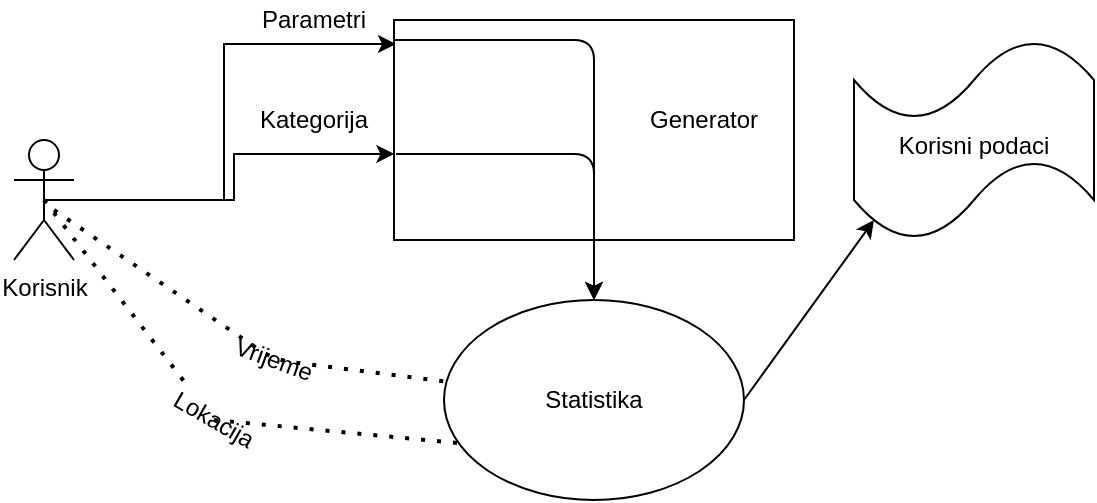 <mxfile version="13.8.0" type="github"><diagram id="ToUztH6XSOyDGHhyBnqC" name="Page-1"><mxGraphModel dx="635" dy="513" grid="1" gridSize="10" guides="1" tooltips="1" connect="1" arrows="1" fold="1" page="1" pageScale="1" pageWidth="827" pageHeight="1169" math="0" shadow="0"><root><mxCell id="0"/><mxCell id="1" parent="0"/><mxCell id="7ekXm9SVNKBY5aJXxnIi-1" value="" style="shape=tape;whiteSpace=wrap;html=1;" vertex="1" parent="1"><mxGeometry x="440" y="170" width="120" height="100" as="geometry"/></mxCell><mxCell id="dpbHBAt028OlGEjUZPMY-7" style="edgeStyle=orthogonalEdgeStyle;rounded=0;orthogonalLoop=1;jettySize=auto;html=1;exitX=0.5;exitY=0.5;exitDx=0;exitDy=0;exitPerimeter=0;" parent="1" source="dpbHBAt028OlGEjUZPMY-1" edge="1"><mxGeometry relative="1" as="geometry"><Array as="points"><mxPoint x="125" y="250"/><mxPoint x="125" y="172"/></Array><mxPoint x="211" y="172" as="targetPoint"/></mxGeometry></mxCell><mxCell id="dpbHBAt028OlGEjUZPMY-13" style="edgeStyle=orthogonalEdgeStyle;rounded=0;orthogonalLoop=1;jettySize=auto;html=1;exitX=0.5;exitY=0.5;exitDx=0;exitDy=0;exitPerimeter=0;entryX=0.001;entryY=0.609;entryDx=0;entryDy=0;entryPerimeter=0;" parent="1" source="dpbHBAt028OlGEjUZPMY-1" edge="1" target="dpbHBAt028OlGEjUZPMY-2"><mxGeometry relative="1" as="geometry"><mxPoint x="211" y="230" as="targetPoint"/></mxGeometry></mxCell><mxCell id="dpbHBAt028OlGEjUZPMY-1" value="Korisnik&lt;br&gt;" style="shape=umlActor;verticalLabelPosition=bottom;verticalAlign=top;html=1;outlineConnect=0;" parent="1" vertex="1"><mxGeometry x="20" y="220" width="30" height="60" as="geometry"/></mxCell><mxCell id="dpbHBAt028OlGEjUZPMY-2" value="" style="rounded=0;whiteSpace=wrap;html=1;" parent="1" vertex="1"><mxGeometry x="210" y="160" width="200" height="110" as="geometry"/></mxCell><mxCell id="dpbHBAt028OlGEjUZPMY-3" value="Generator" style="text;html=1;strokeColor=none;fillColor=none;align=center;verticalAlign=middle;whiteSpace=wrap;rounded=0;" parent="1" vertex="1"><mxGeometry x="345" y="200" width="40" height="20" as="geometry"/></mxCell><mxCell id="dpbHBAt028OlGEjUZPMY-8" value="Parametri" style="text;html=1;strokeColor=none;fillColor=none;align=center;verticalAlign=middle;whiteSpace=wrap;rounded=0;" parent="1" vertex="1"><mxGeometry x="150" y="150" width="40" height="20" as="geometry"/></mxCell><mxCell id="dpbHBAt028OlGEjUZPMY-10" value="Kategorija" style="text;html=1;strokeColor=none;fillColor=none;align=center;verticalAlign=middle;whiteSpace=wrap;rounded=0;" parent="1" vertex="1"><mxGeometry x="150" y="200" width="40" height="20" as="geometry"/></mxCell><mxCell id="dpbHBAt028OlGEjUZPMY-11" value="" style="endArrow=none;dashed=1;html=1;dashPattern=1 3;strokeWidth=2;" parent="1" target="dpbHBAt028OlGEjUZPMY-14" edge="1"><mxGeometry width="50" height="50" relative="1" as="geometry"><mxPoint x="40" y="255" as="sourcePoint"/><mxPoint x="200" y="300" as="targetPoint"/><Array as="points"><mxPoint x="150" y="330"/></Array></mxGeometry></mxCell><mxCell id="dpbHBAt028OlGEjUZPMY-14" value="" style="ellipse;whiteSpace=wrap;html=1;" parent="1" vertex="1"><mxGeometry x="235" y="300" width="150" height="100" as="geometry"/></mxCell><mxCell id="dpbHBAt028OlGEjUZPMY-16" value="" style="endArrow=none;dashed=1;html=1;dashPattern=1 3;strokeWidth=2;exitX=0.5;exitY=0.5;exitDx=0;exitDy=0;exitPerimeter=0;" parent="1" source="dpbHBAt028OlGEjUZPMY-24" edge="1"><mxGeometry width="50" height="50" relative="1" as="geometry"><mxPoint x="40" y="300" as="sourcePoint"/><mxPoint x="243.671" y="371.662" as="targetPoint"/></mxGeometry></mxCell><mxCell id="dpbHBAt028OlGEjUZPMY-18" value="" style="endArrow=classic;html=1;entryX=0.5;entryY=1;entryDx=0;entryDy=0;" parent="1" edge="1"><mxGeometry width="50" height="50" relative="1" as="geometry"><mxPoint x="211" y="227" as="sourcePoint"/><mxPoint x="310" y="300" as="targetPoint"/><Array as="points"><mxPoint x="310" y="227"/></Array></mxGeometry></mxCell><mxCell id="dpbHBAt028OlGEjUZPMY-23" value="" style="endArrow=classic;html=1;entryX=0.5;entryY=0;entryDx=0;entryDy=0;" parent="1" target="dpbHBAt028OlGEjUZPMY-14" edge="1"><mxGeometry width="50" height="50" relative="1" as="geometry"><mxPoint x="210" y="170" as="sourcePoint"/><mxPoint x="440" y="220" as="targetPoint"/><Array as="points"><mxPoint x="270" y="170"/><mxPoint x="310" y="170"/></Array></mxGeometry></mxCell><mxCell id="dpbHBAt028OlGEjUZPMY-24" value="Lokacija" style="text;html=1;strokeColor=none;fillColor=none;align=center;verticalAlign=middle;whiteSpace=wrap;rounded=0;rotation=30;" parent="1" vertex="1"><mxGeometry x="100" y="350" width="40" height="20" as="geometry"/></mxCell><mxCell id="dpbHBAt028OlGEjUZPMY-25" value="" style="endArrow=none;dashed=1;html=1;dashPattern=1 3;strokeWidth=2;exitX=0.5;exitY=0.5;exitDx=0;exitDy=0;exitPerimeter=0;" parent="1" source="dpbHBAt028OlGEjUZPMY-1" target="dpbHBAt028OlGEjUZPMY-24" edge="1"><mxGeometry width="50" height="50" relative="1" as="geometry"><mxPoint x="35" y="250" as="sourcePoint"/><mxPoint x="243.671" y="371.662" as="targetPoint"/></mxGeometry></mxCell><mxCell id="dpbHBAt028OlGEjUZPMY-26" value="Vrijeme" style="text;html=1;strokeColor=none;fillColor=none;align=center;verticalAlign=middle;whiteSpace=wrap;rounded=0;rotation=20;" parent="1" vertex="1"><mxGeometry x="130" y="320" width="40" height="20" as="geometry"/></mxCell><mxCell id="dpbHBAt028OlGEjUZPMY-28" value="Statistika" style="text;html=1;strokeColor=none;fillColor=none;align=center;verticalAlign=middle;whiteSpace=wrap;rounded=0;" parent="1" vertex="1"><mxGeometry x="290" y="340" width="40" height="20" as="geometry"/></mxCell><mxCell id="dpbHBAt028OlGEjUZPMY-29" value="" style="endArrow=classic;html=1;exitX=1;exitY=0.5;exitDx=0;exitDy=0;" parent="1" source="dpbHBAt028OlGEjUZPMY-14" edge="1"><mxGeometry width="50" height="50" relative="1" as="geometry"><mxPoint x="390" y="270" as="sourcePoint"/><mxPoint x="450" y="260" as="targetPoint"/><Array as="points"/></mxGeometry></mxCell><mxCell id="dpbHBAt028OlGEjUZPMY-30" value="Korisni podaci" style="text;html=1;strokeColor=none;fillColor=none;align=center;verticalAlign=middle;whiteSpace=wrap;rounded=0;" parent="1" vertex="1"><mxGeometry x="440" y="165" width="120" height="115" as="geometry"/></mxCell></root></mxGraphModel></diagram></mxfile>